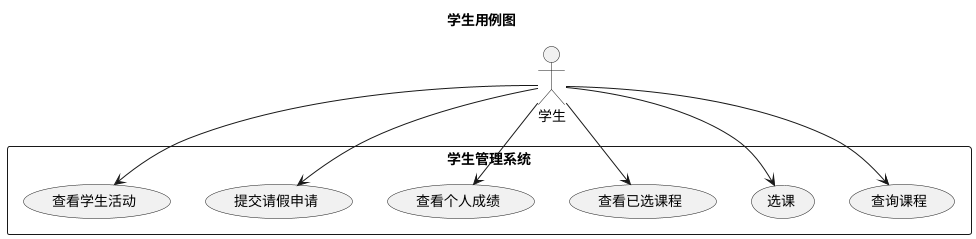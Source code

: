 @startuml 用例图
title 学生用例图

actor "学生" as Student

rectangle "学生管理系统" {
    (查询课程) as UC1
    (选课) as UC2
    (查看已选课程) as UC3
    (查看个人成绩) as UC4
    (提交请假申请) as UC5
    (查看学生活动) as UC6
}

Student --> UC1
Student --> UC2
Student --> UC3
Student --> UC4
Student --> UC5
Student --> UC6

@enduml
